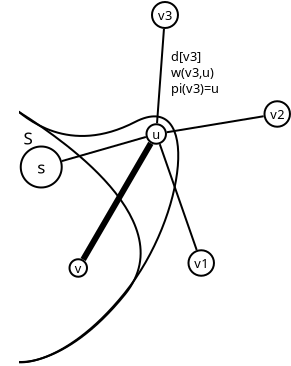 <?xml version="1.0" encoding="UTF-8"?>
<dia:diagram xmlns:dia="http://www.lysator.liu.se/~alla/dia/">
  <dia:layer name="Hintergrund" visible="true">
    <dia:object type="Standard - Ellipse" version="0" id="O0">
      <dia:attribute name="obj_pos">
        <dia:point val="27.175,13.175"/>
      </dia:attribute>
      <dia:attribute name="obj_bb">
        <dia:rectangle val="27.125,13.125;29.275,15.275"/>
      </dia:attribute>
      <dia:attribute name="elem_corner">
        <dia:point val="27.175,13.175"/>
      </dia:attribute>
      <dia:attribute name="elem_width">
        <dia:real val="2.05"/>
      </dia:attribute>
      <dia:attribute name="elem_height">
        <dia:real val="2.05"/>
      </dia:attribute>
      <dia:attribute name="aspect">
        <dia:enum val="2"/>
      </dia:attribute>
    </dia:object>
    <dia:object type="Standard - Ellipse" version="0" id="O1">
      <dia:attribute name="obj_pos">
        <dia:point val="29.613,18.812"/>
      </dia:attribute>
      <dia:attribute name="obj_bb">
        <dia:rectangle val="29.562,18.762;30.538,19.738"/>
      </dia:attribute>
      <dia:attribute name="elem_corner">
        <dia:point val="29.613,18.812"/>
      </dia:attribute>
      <dia:attribute name="elem_width">
        <dia:real val="0.875"/>
      </dia:attribute>
      <dia:attribute name="elem_height">
        <dia:real val="0.875"/>
      </dia:attribute>
      <dia:attribute name="aspect">
        <dia:enum val="2"/>
      </dia:attribute>
    </dia:object>
    <dia:object type="Standard - Ellipse" version="0" id="O2">
      <dia:attribute name="obj_pos">
        <dia:point val="33.462,12.062"/>
      </dia:attribute>
      <dia:attribute name="obj_bb">
        <dia:rectangle val="33.413,12.012;34.487,13.088"/>
      </dia:attribute>
      <dia:attribute name="elem_corner">
        <dia:point val="33.462,12.062"/>
      </dia:attribute>
      <dia:attribute name="elem_width">
        <dia:real val="0.975"/>
      </dia:attribute>
      <dia:attribute name="elem_height">
        <dia:real val="0.975"/>
      </dia:attribute>
      <dia:attribute name="aspect">
        <dia:enum val="2"/>
      </dia:attribute>
    </dia:object>
    <dia:object type="Standard - Ellipse" version="0" id="O3">
      <dia:attribute name="obj_pos">
        <dia:point val="35.562,18.363"/>
      </dia:attribute>
      <dia:attribute name="obj_bb">
        <dia:rectangle val="35.513,18.312;36.888,19.688"/>
      </dia:attribute>
      <dia:attribute name="elem_corner">
        <dia:point val="35.562,18.363"/>
      </dia:attribute>
      <dia:attribute name="elem_width">
        <dia:real val="1.275"/>
      </dia:attribute>
      <dia:attribute name="elem_height">
        <dia:real val="1.275"/>
      </dia:attribute>
      <dia:attribute name="aspect">
        <dia:enum val="2"/>
      </dia:attribute>
    </dia:object>
    <dia:object type="Standard - Ellipse" version="0" id="O4">
      <dia:attribute name="obj_pos">
        <dia:point val="39.362,10.912"/>
      </dia:attribute>
      <dia:attribute name="obj_bb">
        <dia:rectangle val="39.312,10.863;40.688,12.238"/>
      </dia:attribute>
      <dia:attribute name="elem_corner">
        <dia:point val="39.362,10.912"/>
      </dia:attribute>
      <dia:attribute name="elem_width">
        <dia:real val="1.275"/>
      </dia:attribute>
      <dia:attribute name="elem_height">
        <dia:real val="1.275"/>
      </dia:attribute>
      <dia:attribute name="aspect">
        <dia:enum val="2"/>
      </dia:attribute>
    </dia:object>
    <dia:object type="Standard - Line" version="0" id="O5">
      <dia:attribute name="obj_pos">
        <dia:point val="33.433,12.698"/>
      </dia:attribute>
      <dia:attribute name="obj_bb">
        <dia:rectangle val="29.172,12.636;33.495,13.965"/>
      </dia:attribute>
      <dia:attribute name="conn_endpoints">
        <dia:point val="33.433,12.698"/>
        <dia:point val="29.234,13.903"/>
      </dia:attribute>
      <dia:attribute name="numcp">
        <dia:int val="1"/>
      </dia:attribute>
      <dia:connections>
        <dia:connection handle="0" to="O2" connection="8"/>
        <dia:connection handle="1" to="O0" connection="8"/>
      </dia:connections>
    </dia:object>
    <dia:object type="Standard - Line" version="0" id="O6">
      <dia:attribute name="obj_pos">
        <dia:point val="33.681,13.011"/>
      </dia:attribute>
      <dia:attribute name="obj_bb">
        <dia:rectangle val="30.09,12.806;33.887,19.035"/>
      </dia:attribute>
      <dia:attribute name="conn_endpoints">
        <dia:point val="33.681,13.011"/>
        <dia:point val="30.295,18.83"/>
      </dia:attribute>
      <dia:attribute name="numcp">
        <dia:int val="1"/>
      </dia:attribute>
      <dia:attribute name="line_width">
        <dia:real val="0.3"/>
      </dia:attribute>
      <dia:connections>
        <dia:connection handle="0" to="O2" connection="8"/>
        <dia:connection handle="1" to="O1" connection="8"/>
      </dia:connections>
    </dia:object>
    <dia:object type="Standard - Text" version="1" id="O7">
      <dia:attribute name="obj_pos">
        <dia:point val="28.2,14.2"/>
      </dia:attribute>
      <dia:attribute name="obj_bb">
        <dia:rectangle val="27.98,13.706;28.42,14.694"/>
      </dia:attribute>
      <dia:attribute name="text">
        <dia:composite type="text">
          <dia:attribute name="string">
            <dia:string>#s#</dia:string>
          </dia:attribute>
          <dia:attribute name="font">
            <dia:font family="sans" style="0" name="Helvetica"/>
          </dia:attribute>
          <dia:attribute name="height">
            <dia:real val="1.058"/>
          </dia:attribute>
          <dia:attribute name="pos">
            <dia:point val="28.2,14.494"/>
          </dia:attribute>
          <dia:attribute name="color">
            <dia:color val="#000000"/>
          </dia:attribute>
          <dia:attribute name="alignment">
            <dia:enum val="1"/>
          </dia:attribute>
        </dia:composite>
      </dia:attribute>
      <dia:attribute name="valign">
        <dia:enum val="2"/>
      </dia:attribute>
      <dia:connections>
        <dia:connection handle="0" to="O0" connection="8"/>
      </dia:connections>
    </dia:object>
    <dia:object type="Standard - Text" version="1" id="O8">
      <dia:attribute name="obj_pos">
        <dia:point val="27.538,12.75"/>
      </dia:attribute>
      <dia:attribute name="obj_bb">
        <dia:rectangle val="27.269,12.256;27.806,13.244"/>
      </dia:attribute>
      <dia:attribute name="text">
        <dia:composite type="text">
          <dia:attribute name="string">
            <dia:string>#S#</dia:string>
          </dia:attribute>
          <dia:attribute name="font">
            <dia:font family="sans" style="0" name="Helvetica"/>
          </dia:attribute>
          <dia:attribute name="height">
            <dia:real val="1.058"/>
          </dia:attribute>
          <dia:attribute name="pos">
            <dia:point val="27.538,13.044"/>
          </dia:attribute>
          <dia:attribute name="color">
            <dia:color val="#000000"/>
          </dia:attribute>
          <dia:attribute name="alignment">
            <dia:enum val="1"/>
          </dia:attribute>
        </dia:composite>
      </dia:attribute>
      <dia:attribute name="valign">
        <dia:enum val="2"/>
      </dia:attribute>
    </dia:object>
    <dia:object type="Standard - Text" version="1" id="O9">
      <dia:attribute name="obj_pos">
        <dia:point val="33.95,12.55"/>
      </dia:attribute>
      <dia:attribute name="obj_bb">
        <dia:rectangle val="33.748,12.176;34.153,12.924"/>
      </dia:attribute>
      <dia:attribute name="text">
        <dia:composite type="text">
          <dia:attribute name="string">
            <dia:string>#u#</dia:string>
          </dia:attribute>
          <dia:attribute name="font">
            <dia:font family="sans" style="0" name="Helvetica"/>
          </dia:attribute>
          <dia:attribute name="height">
            <dia:real val="0.8"/>
          </dia:attribute>
          <dia:attribute name="pos">
            <dia:point val="33.95,12.771"/>
          </dia:attribute>
          <dia:attribute name="color">
            <dia:color val="#000000"/>
          </dia:attribute>
          <dia:attribute name="alignment">
            <dia:enum val="1"/>
          </dia:attribute>
        </dia:composite>
      </dia:attribute>
      <dia:attribute name="valign">
        <dia:enum val="2"/>
      </dia:attribute>
      <dia:connections>
        <dia:connection handle="0" to="O2" connection="8"/>
      </dia:connections>
    </dia:object>
    <dia:object type="Standard - Text" version="1" id="O10">
      <dia:attribute name="obj_pos">
        <dia:point val="30.05,19.25"/>
      </dia:attribute>
      <dia:attribute name="obj_bb">
        <dia:rectangle val="29.86,18.876;30.24,19.624"/>
      </dia:attribute>
      <dia:attribute name="text">
        <dia:composite type="text">
          <dia:attribute name="string">
            <dia:string>#v#</dia:string>
          </dia:attribute>
          <dia:attribute name="font">
            <dia:font family="sans" style="0" name="Helvetica"/>
          </dia:attribute>
          <dia:attribute name="height">
            <dia:real val="0.8"/>
          </dia:attribute>
          <dia:attribute name="pos">
            <dia:point val="30.05,19.471"/>
          </dia:attribute>
          <dia:attribute name="color">
            <dia:color val="#000000"/>
          </dia:attribute>
          <dia:attribute name="alignment">
            <dia:enum val="1"/>
          </dia:attribute>
        </dia:composite>
      </dia:attribute>
      <dia:attribute name="valign">
        <dia:enum val="2"/>
      </dia:attribute>
      <dia:connections>
        <dia:connection handle="0" to="O1" connection="8"/>
      </dia:connections>
    </dia:object>
    <dia:object type="Standard - Ellipse" version="0" id="O11">
      <dia:attribute name="obj_pos">
        <dia:point val="33.737,5.95"/>
      </dia:attribute>
      <dia:attribute name="obj_bb">
        <dia:rectangle val="33.688,5.9;35.087,7.3"/>
      </dia:attribute>
      <dia:attribute name="elem_corner">
        <dia:point val="33.737,5.95"/>
      </dia:attribute>
      <dia:attribute name="elem_width">
        <dia:real val="1.3"/>
      </dia:attribute>
      <dia:attribute name="elem_height">
        <dia:real val="1.3"/>
      </dia:attribute>
      <dia:attribute name="aspect">
        <dia:enum val="2"/>
      </dia:attribute>
    </dia:object>
    <dia:object type="Standard - Arc" version="0" id="O12">
      <dia:attribute name="obj_pos">
        <dia:point val="28.2,14.2"/>
      </dia:attribute>
      <dia:attribute name="obj_bb">
        <dia:rectangle val="28.13,6.53;34.458,14.27"/>
      </dia:attribute>
      <dia:attribute name="conn_endpoints">
        <dia:point val="28.2,14.2"/>
        <dia:point val="34.388,6.6"/>
      </dia:attribute>
      <dia:attribute name="curve_distance">
        <dia:real val="0.01"/>
      </dia:attribute>
      <dia:connections>
        <dia:connection handle="0" to="O0" connection="8"/>
        <dia:connection handle="1" to="O11" connection="8"/>
      </dia:connections>
    </dia:object>
    <dia:object type="Standard - Line" version="0" id="O13">
      <dia:attribute name="obj_pos">
        <dia:point val="34.336,7.298"/>
      </dia:attribute>
      <dia:attribute name="obj_bb">
        <dia:rectangle val="33.936,7.244;34.39,12.067"/>
      </dia:attribute>
      <dia:attribute name="conn_endpoints">
        <dia:point val="34.336,7.298"/>
        <dia:point val="33.989,12.014"/>
      </dia:attribute>
      <dia:attribute name="numcp">
        <dia:int val="1"/>
      </dia:attribute>
      <dia:connections>
        <dia:connection handle="0" to="O11" connection="8"/>
        <dia:connection handle="1" to="O2" connection="8"/>
      </dia:connections>
    </dia:object>
    <dia:object type="Standard - Line" version="0" id="O14">
      <dia:attribute name="obj_pos">
        <dia:point val="34.481,12.462"/>
      </dia:attribute>
      <dia:attribute name="obj_bb">
        <dia:rectangle val="34.423,11.605;39.379,12.52"/>
      </dia:attribute>
      <dia:attribute name="conn_endpoints">
        <dia:point val="34.481,12.462"/>
        <dia:point val="39.322,11.662"/>
      </dia:attribute>
      <dia:attribute name="numcp">
        <dia:int val="1"/>
      </dia:attribute>
      <dia:connections>
        <dia:connection handle="0" to="O2" connection="8"/>
        <dia:connection handle="1" to="O4" connection="8"/>
      </dia:connections>
    </dia:object>
    <dia:object type="Standard - Line" version="0" id="O15">
      <dia:attribute name="obj_pos">
        <dia:point val="35.974,18.351"/>
      </dia:attribute>
      <dia:attribute name="obj_bb">
        <dia:rectangle val="34.063,12.994;36.037,18.415"/>
      </dia:attribute>
      <dia:attribute name="conn_endpoints">
        <dia:point val="35.974,18.351"/>
        <dia:point val="34.127,13.057"/>
      </dia:attribute>
      <dia:attribute name="numcp">
        <dia:int val="1"/>
      </dia:attribute>
      <dia:connections>
        <dia:connection handle="0" to="O3" connection="8"/>
        <dia:connection handle="1" to="O2" connection="8"/>
      </dia:connections>
    </dia:object>
    <dia:object type="Standard - Text" version="1" id="O16">
      <dia:attribute name="obj_pos">
        <dia:point val="34.388,6.6"/>
      </dia:attribute>
      <dia:attribute name="obj_bb">
        <dia:rectangle val="33.994,6.226;34.781,6.974"/>
      </dia:attribute>
      <dia:attribute name="text">
        <dia:composite type="text">
          <dia:attribute name="string">
            <dia:string>#v3#</dia:string>
          </dia:attribute>
          <dia:attribute name="font">
            <dia:font family="sans" style="0" name="Helvetica"/>
          </dia:attribute>
          <dia:attribute name="height">
            <dia:real val="0.8"/>
          </dia:attribute>
          <dia:attribute name="pos">
            <dia:point val="34.388,6.821"/>
          </dia:attribute>
          <dia:attribute name="color">
            <dia:color val="#000000"/>
          </dia:attribute>
          <dia:attribute name="alignment">
            <dia:enum val="1"/>
          </dia:attribute>
        </dia:composite>
      </dia:attribute>
      <dia:attribute name="valign">
        <dia:enum val="2"/>
      </dia:attribute>
      <dia:connections>
        <dia:connection handle="0" to="O11" connection="8"/>
      </dia:connections>
    </dia:object>
    <dia:object type="Standard - Text" version="1" id="O17">
      <dia:attribute name="obj_pos">
        <dia:point val="36.2,19"/>
      </dia:attribute>
      <dia:attribute name="obj_bb">
        <dia:rectangle val="35.806,18.626;36.594,19.374"/>
      </dia:attribute>
      <dia:attribute name="text">
        <dia:composite type="text">
          <dia:attribute name="string">
            <dia:string>#v1#</dia:string>
          </dia:attribute>
          <dia:attribute name="font">
            <dia:font family="sans" style="0" name="Helvetica"/>
          </dia:attribute>
          <dia:attribute name="height">
            <dia:real val="0.8"/>
          </dia:attribute>
          <dia:attribute name="pos">
            <dia:point val="36.2,19.221"/>
          </dia:attribute>
          <dia:attribute name="color">
            <dia:color val="#000000"/>
          </dia:attribute>
          <dia:attribute name="alignment">
            <dia:enum val="1"/>
          </dia:attribute>
        </dia:composite>
      </dia:attribute>
      <dia:attribute name="valign">
        <dia:enum val="2"/>
      </dia:attribute>
      <dia:connections>
        <dia:connection handle="0" to="O3" connection="8"/>
      </dia:connections>
    </dia:object>
    <dia:object type="Standard - Text" version="1" id="O18">
      <dia:attribute name="obj_pos">
        <dia:point val="40,11.55"/>
      </dia:attribute>
      <dia:attribute name="obj_bb">
        <dia:rectangle val="39.606,11.176;40.394,11.924"/>
      </dia:attribute>
      <dia:attribute name="text">
        <dia:composite type="text">
          <dia:attribute name="string">
            <dia:string>#v2#</dia:string>
          </dia:attribute>
          <dia:attribute name="font">
            <dia:font family="sans" style="0" name="Helvetica"/>
          </dia:attribute>
          <dia:attribute name="height">
            <dia:real val="0.8"/>
          </dia:attribute>
          <dia:attribute name="pos">
            <dia:point val="40,11.771"/>
          </dia:attribute>
          <dia:attribute name="color">
            <dia:color val="#000000"/>
          </dia:attribute>
          <dia:attribute name="alignment">
            <dia:enum val="1"/>
          </dia:attribute>
        </dia:composite>
      </dia:attribute>
      <dia:attribute name="valign">
        <dia:enum val="2"/>
      </dia:attribute>
      <dia:connections>
        <dia:connection handle="0" to="O4" connection="8"/>
      </dia:connections>
    </dia:object>
    <dia:object type="Standard - Text" version="1" id="O19">
      <dia:attribute name="obj_pos">
        <dia:point val="34.688,8.9"/>
      </dia:attribute>
      <dia:attribute name="obj_bb">
        <dia:rectangle val="34.688,8.305;37.502,10.652"/>
      </dia:attribute>
      <dia:attribute name="text">
        <dia:composite type="text">
          <dia:attribute name="string">
            <dia:string>#d[v3]
w(v3,u)
pi(v3)=u#</dia:string>
          </dia:attribute>
          <dia:attribute name="font">
            <dia:font family="sans" style="0" name="Helvetica"/>
          </dia:attribute>
          <dia:attribute name="height">
            <dia:real val="0.8"/>
          </dia:attribute>
          <dia:attribute name="pos">
            <dia:point val="34.688,8.9"/>
          </dia:attribute>
          <dia:attribute name="color">
            <dia:color val="#000000"/>
          </dia:attribute>
          <dia:attribute name="alignment">
            <dia:enum val="0"/>
          </dia:attribute>
        </dia:composite>
      </dia:attribute>
      <dia:attribute name="valign">
        <dia:enum val="3"/>
      </dia:attribute>
    </dia:object>
  </dia:layer>
  <dia:layer name="Neue Ebene 1" visible="true">
    <dia:object type="Standard - Beziergon" version="0" id="O20">
      <dia:attribute name="obj_pos">
        <dia:point val="26.637,15.85"/>
      </dia:attribute>
      <dia:attribute name="obj_bb">
        <dia:rectangle val="26.217,11.182;33.221,24.001"/>
      </dia:attribute>
      <dia:attribute name="bez_points">
        <dia:point val="26.637,15.85"/>
        <dia:point val="26.788,14.95"/>
        <dia:point val="25.538,10.45"/>
        <dia:point val="26.938,11.35"/>
        <dia:point val="28.337,12.25"/>
        <dia:point val="35.5,16.7"/>
        <dia:point val="32.4,20.55"/>
        <dia:point val="29.3,24.4"/>
        <dia:point val="26.488,24.2"/>
        <dia:point val="26.488,23.65"/>
        <dia:point val="26.488,23.1"/>
        <dia:point val="26.637,22.4"/>
        <dia:point val="26.587,18.85"/>
        <dia:point val="26.538,15.3"/>
        <dia:point val="26.488,16.75"/>
      </dia:attribute>
      <dia:attribute name="corner_types">
        <dia:enum val="18491440"/>
        <dia:enum val="0"/>
        <dia:enum val="0"/>
        <dia:enum val="0"/>
        <dia:enum val="0"/>
        <dia:enum val="0"/>
      </dia:attribute>
      <dia:attribute name="line_width">
        <dia:real val="0.1"/>
      </dia:attribute>
      <dia:attribute name="show_background">
        <dia:boolean val="false"/>
      </dia:attribute>
    </dia:object>
    <dia:object type="Standard - Beziergon" version="0" id="O21">
      <dia:attribute name="obj_pos">
        <dia:point val="26.738,18.6"/>
      </dia:attribute>
      <dia:attribute name="obj_bb">
        <dia:rectangle val="26.354,10.923;35.102,24.018"/>
      </dia:attribute>
      <dia:attribute name="bez_points">
        <dia:point val="26.738,18.6"/>
        <dia:point val="26.938,12.55"/>
        <dia:point val="25.938,10.4"/>
        <dia:point val="26.688,11.1"/>
        <dia:point val="27.438,11.8"/>
        <dia:point val="29.587,13.65"/>
        <dia:point val="32.888,11.95"/>
        <dia:point val="36.188,10.25"/>
        <dia:point val="35.472,16.655"/>
        <dia:point val="32.372,20.505"/>
        <dia:point val="29.272,24.355"/>
        <dia:point val="26.438,24.3"/>
        <dia:point val="26.488,23.6"/>
        <dia:point val="26.538,22.9"/>
        <dia:point val="26.538,23.7"/>
        <dia:point val="26.538,21"/>
        <dia:point val="26.538,18.3"/>
        <dia:point val="26.738,23.25"/>
        <dia:point val="26.887,19.95"/>
        <dia:point val="27.038,16.65"/>
        <dia:point val="26.538,24.65"/>
      </dia:attribute>
      <dia:attribute name="corner_types">
        <dia:enum val="18491440"/>
        <dia:enum val="0"/>
        <dia:enum val="0"/>
        <dia:enum val="0"/>
        <dia:enum val="0"/>
        <dia:enum val="0"/>
        <dia:enum val="0"/>
        <dia:enum val="0"/>
      </dia:attribute>
      <dia:attribute name="line_width">
        <dia:real val="0.1"/>
      </dia:attribute>
      <dia:attribute name="show_background">
        <dia:boolean val="false"/>
      </dia:attribute>
    </dia:object>
  </dia:layer>
  <dia:layer name="Neue Ebene 2" visible="true" active="true">
    <dia:object type="Standard - Box" version="0" id="O22">
      <dia:attribute name="obj_pos">
        <dia:point val="26.238,10.65"/>
      </dia:attribute>
      <dia:attribute name="obj_bb">
        <dia:rectangle val="26.188,10.6;27.087,24.15"/>
      </dia:attribute>
      <dia:attribute name="elem_corner">
        <dia:point val="26.238,10.65"/>
      </dia:attribute>
      <dia:attribute name="elem_width">
        <dia:real val="0.8"/>
      </dia:attribute>
      <dia:attribute name="elem_height">
        <dia:real val="13.45"/>
      </dia:attribute>
      <dia:attribute name="border_width">
        <dia:real val="0.1"/>
      </dia:attribute>
      <dia:attribute name="border_color">
        <dia:color val="#ffffff"/>
      </dia:attribute>
      <dia:attribute name="show_background">
        <dia:boolean val="true"/>
      </dia:attribute>
    </dia:object>
  </dia:layer>
</dia:diagram>
